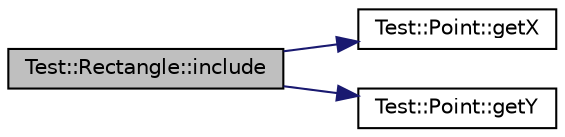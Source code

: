 digraph "Test::Rectangle::include"
{
  edge [fontname="Helvetica",fontsize="10",labelfontname="Helvetica",labelfontsize="10"];
  node [fontname="Helvetica",fontsize="10",shape=record];
  rankdir="LR";
  Node1 [label="Test::Rectangle::include",height=0.2,width=0.4,color="black", fillcolor="grey75", style="filled" fontcolor="black"];
  Node1 -> Node2 [color="midnightblue",fontsize="10",style="solid",fontname="Helvetica"];
  Node2 [label="Test::Point::getX",height=0.2,width=0.4,color="black", fillcolor="white", style="filled",URL="$class_test_1_1_point.html#a7550e87a43c6f537c2d7e778d2a52559"];
  Node1 -> Node3 [color="midnightblue",fontsize="10",style="solid",fontname="Helvetica"];
  Node3 [label="Test::Point::getY",height=0.2,width=0.4,color="black", fillcolor="white", style="filled",URL="$class_test_1_1_point.html#aee11dd0d2b927293c6311fbc2d13c482"];
}
